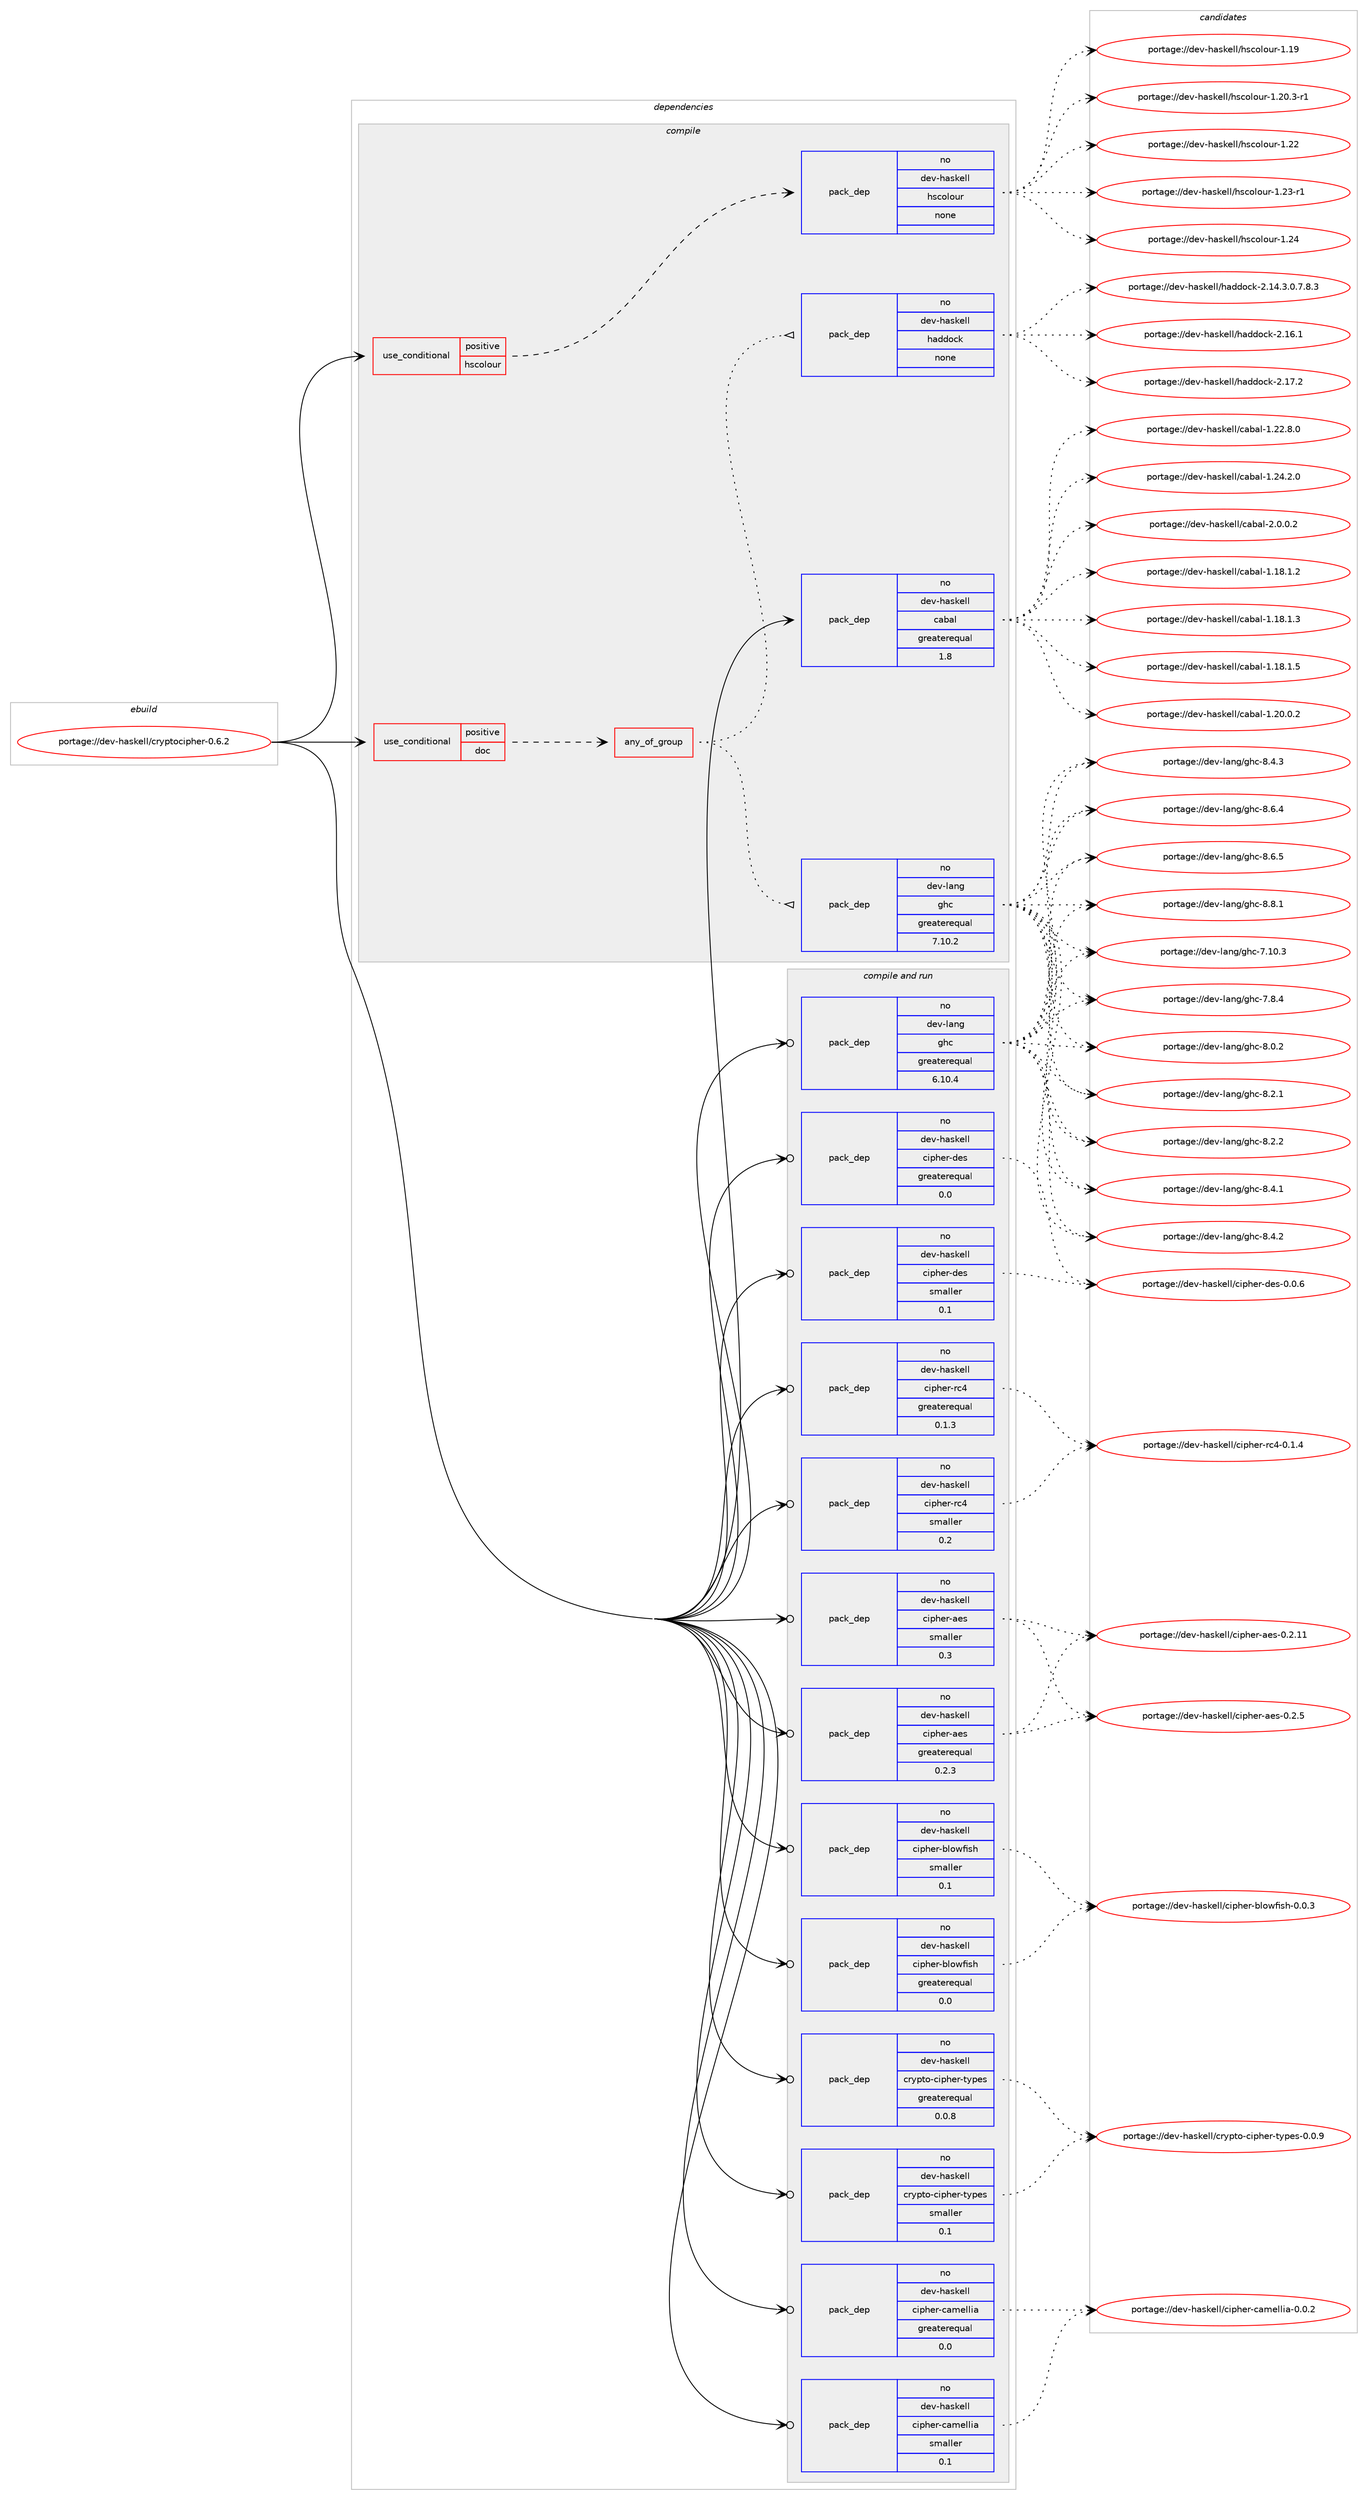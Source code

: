 digraph prolog {

# *************
# Graph options
# *************

newrank=true;
concentrate=true;
compound=true;
graph [rankdir=LR,fontname=Helvetica,fontsize=10,ranksep=1.5];#, ranksep=2.5, nodesep=0.2];
edge  [arrowhead=vee];
node  [fontname=Helvetica,fontsize=10];

# **********
# The ebuild
# **********

subgraph cluster_leftcol {
color=gray;
rank=same;
label=<<i>ebuild</i>>;
id [label="portage://dev-haskell/cryptocipher-0.6.2", color=red, width=4, href="../dev-haskell/cryptocipher-0.6.2.svg"];
}

# ****************
# The dependencies
# ****************

subgraph cluster_midcol {
color=gray;
label=<<i>dependencies</i>>;
subgraph cluster_compile {
fillcolor="#eeeeee";
style=filled;
label=<<i>compile</i>>;
subgraph cond14820 {
dependency65858 [label=<<TABLE BORDER="0" CELLBORDER="1" CELLSPACING="0" CELLPADDING="4"><TR><TD ROWSPAN="3" CELLPADDING="10">use_conditional</TD></TR><TR><TD>positive</TD></TR><TR><TD>doc</TD></TR></TABLE>>, shape=none, color=red];
subgraph any1546 {
dependency65859 [label=<<TABLE BORDER="0" CELLBORDER="1" CELLSPACING="0" CELLPADDING="4"><TR><TD CELLPADDING="10">any_of_group</TD></TR></TABLE>>, shape=none, color=red];subgraph pack49433 {
dependency65860 [label=<<TABLE BORDER="0" CELLBORDER="1" CELLSPACING="0" CELLPADDING="4" WIDTH="220"><TR><TD ROWSPAN="6" CELLPADDING="30">pack_dep</TD></TR><TR><TD WIDTH="110">no</TD></TR><TR><TD>dev-haskell</TD></TR><TR><TD>haddock</TD></TR><TR><TD>none</TD></TR><TR><TD></TD></TR></TABLE>>, shape=none, color=blue];
}
dependency65859:e -> dependency65860:w [weight=20,style="dotted",arrowhead="oinv"];
subgraph pack49434 {
dependency65861 [label=<<TABLE BORDER="0" CELLBORDER="1" CELLSPACING="0" CELLPADDING="4" WIDTH="220"><TR><TD ROWSPAN="6" CELLPADDING="30">pack_dep</TD></TR><TR><TD WIDTH="110">no</TD></TR><TR><TD>dev-lang</TD></TR><TR><TD>ghc</TD></TR><TR><TD>greaterequal</TD></TR><TR><TD>7.10.2</TD></TR></TABLE>>, shape=none, color=blue];
}
dependency65859:e -> dependency65861:w [weight=20,style="dotted",arrowhead="oinv"];
}
dependency65858:e -> dependency65859:w [weight=20,style="dashed",arrowhead="vee"];
}
id:e -> dependency65858:w [weight=20,style="solid",arrowhead="vee"];
subgraph cond14821 {
dependency65862 [label=<<TABLE BORDER="0" CELLBORDER="1" CELLSPACING="0" CELLPADDING="4"><TR><TD ROWSPAN="3" CELLPADDING="10">use_conditional</TD></TR><TR><TD>positive</TD></TR><TR><TD>hscolour</TD></TR></TABLE>>, shape=none, color=red];
subgraph pack49435 {
dependency65863 [label=<<TABLE BORDER="0" CELLBORDER="1" CELLSPACING="0" CELLPADDING="4" WIDTH="220"><TR><TD ROWSPAN="6" CELLPADDING="30">pack_dep</TD></TR><TR><TD WIDTH="110">no</TD></TR><TR><TD>dev-haskell</TD></TR><TR><TD>hscolour</TD></TR><TR><TD>none</TD></TR><TR><TD></TD></TR></TABLE>>, shape=none, color=blue];
}
dependency65862:e -> dependency65863:w [weight=20,style="dashed",arrowhead="vee"];
}
id:e -> dependency65862:w [weight=20,style="solid",arrowhead="vee"];
subgraph pack49436 {
dependency65864 [label=<<TABLE BORDER="0" CELLBORDER="1" CELLSPACING="0" CELLPADDING="4" WIDTH="220"><TR><TD ROWSPAN="6" CELLPADDING="30">pack_dep</TD></TR><TR><TD WIDTH="110">no</TD></TR><TR><TD>dev-haskell</TD></TR><TR><TD>cabal</TD></TR><TR><TD>greaterequal</TD></TR><TR><TD>1.8</TD></TR></TABLE>>, shape=none, color=blue];
}
id:e -> dependency65864:w [weight=20,style="solid",arrowhead="vee"];
}
subgraph cluster_compileandrun {
fillcolor="#eeeeee";
style=filled;
label=<<i>compile and run</i>>;
subgraph pack49437 {
dependency65865 [label=<<TABLE BORDER="0" CELLBORDER="1" CELLSPACING="0" CELLPADDING="4" WIDTH="220"><TR><TD ROWSPAN="6" CELLPADDING="30">pack_dep</TD></TR><TR><TD WIDTH="110">no</TD></TR><TR><TD>dev-haskell</TD></TR><TR><TD>cipher-aes</TD></TR><TR><TD>greaterequal</TD></TR><TR><TD>0.2.3</TD></TR></TABLE>>, shape=none, color=blue];
}
id:e -> dependency65865:w [weight=20,style="solid",arrowhead="odotvee"];
subgraph pack49438 {
dependency65866 [label=<<TABLE BORDER="0" CELLBORDER="1" CELLSPACING="0" CELLPADDING="4" WIDTH="220"><TR><TD ROWSPAN="6" CELLPADDING="30">pack_dep</TD></TR><TR><TD WIDTH="110">no</TD></TR><TR><TD>dev-haskell</TD></TR><TR><TD>cipher-aes</TD></TR><TR><TD>smaller</TD></TR><TR><TD>0.3</TD></TR></TABLE>>, shape=none, color=blue];
}
id:e -> dependency65866:w [weight=20,style="solid",arrowhead="odotvee"];
subgraph pack49439 {
dependency65867 [label=<<TABLE BORDER="0" CELLBORDER="1" CELLSPACING="0" CELLPADDING="4" WIDTH="220"><TR><TD ROWSPAN="6" CELLPADDING="30">pack_dep</TD></TR><TR><TD WIDTH="110">no</TD></TR><TR><TD>dev-haskell</TD></TR><TR><TD>cipher-blowfish</TD></TR><TR><TD>greaterequal</TD></TR><TR><TD>0.0</TD></TR></TABLE>>, shape=none, color=blue];
}
id:e -> dependency65867:w [weight=20,style="solid",arrowhead="odotvee"];
subgraph pack49440 {
dependency65868 [label=<<TABLE BORDER="0" CELLBORDER="1" CELLSPACING="0" CELLPADDING="4" WIDTH="220"><TR><TD ROWSPAN="6" CELLPADDING="30">pack_dep</TD></TR><TR><TD WIDTH="110">no</TD></TR><TR><TD>dev-haskell</TD></TR><TR><TD>cipher-blowfish</TD></TR><TR><TD>smaller</TD></TR><TR><TD>0.1</TD></TR></TABLE>>, shape=none, color=blue];
}
id:e -> dependency65868:w [weight=20,style="solid",arrowhead="odotvee"];
subgraph pack49441 {
dependency65869 [label=<<TABLE BORDER="0" CELLBORDER="1" CELLSPACING="0" CELLPADDING="4" WIDTH="220"><TR><TD ROWSPAN="6" CELLPADDING="30">pack_dep</TD></TR><TR><TD WIDTH="110">no</TD></TR><TR><TD>dev-haskell</TD></TR><TR><TD>cipher-camellia</TD></TR><TR><TD>greaterequal</TD></TR><TR><TD>0.0</TD></TR></TABLE>>, shape=none, color=blue];
}
id:e -> dependency65869:w [weight=20,style="solid",arrowhead="odotvee"];
subgraph pack49442 {
dependency65870 [label=<<TABLE BORDER="0" CELLBORDER="1" CELLSPACING="0" CELLPADDING="4" WIDTH="220"><TR><TD ROWSPAN="6" CELLPADDING="30">pack_dep</TD></TR><TR><TD WIDTH="110">no</TD></TR><TR><TD>dev-haskell</TD></TR><TR><TD>cipher-camellia</TD></TR><TR><TD>smaller</TD></TR><TR><TD>0.1</TD></TR></TABLE>>, shape=none, color=blue];
}
id:e -> dependency65870:w [weight=20,style="solid",arrowhead="odotvee"];
subgraph pack49443 {
dependency65871 [label=<<TABLE BORDER="0" CELLBORDER="1" CELLSPACING="0" CELLPADDING="4" WIDTH="220"><TR><TD ROWSPAN="6" CELLPADDING="30">pack_dep</TD></TR><TR><TD WIDTH="110">no</TD></TR><TR><TD>dev-haskell</TD></TR><TR><TD>cipher-des</TD></TR><TR><TD>greaterequal</TD></TR><TR><TD>0.0</TD></TR></TABLE>>, shape=none, color=blue];
}
id:e -> dependency65871:w [weight=20,style="solid",arrowhead="odotvee"];
subgraph pack49444 {
dependency65872 [label=<<TABLE BORDER="0" CELLBORDER="1" CELLSPACING="0" CELLPADDING="4" WIDTH="220"><TR><TD ROWSPAN="6" CELLPADDING="30">pack_dep</TD></TR><TR><TD WIDTH="110">no</TD></TR><TR><TD>dev-haskell</TD></TR><TR><TD>cipher-des</TD></TR><TR><TD>smaller</TD></TR><TR><TD>0.1</TD></TR></TABLE>>, shape=none, color=blue];
}
id:e -> dependency65872:w [weight=20,style="solid",arrowhead="odotvee"];
subgraph pack49445 {
dependency65873 [label=<<TABLE BORDER="0" CELLBORDER="1" CELLSPACING="0" CELLPADDING="4" WIDTH="220"><TR><TD ROWSPAN="6" CELLPADDING="30">pack_dep</TD></TR><TR><TD WIDTH="110">no</TD></TR><TR><TD>dev-haskell</TD></TR><TR><TD>cipher-rc4</TD></TR><TR><TD>greaterequal</TD></TR><TR><TD>0.1.3</TD></TR></TABLE>>, shape=none, color=blue];
}
id:e -> dependency65873:w [weight=20,style="solid",arrowhead="odotvee"];
subgraph pack49446 {
dependency65874 [label=<<TABLE BORDER="0" CELLBORDER="1" CELLSPACING="0" CELLPADDING="4" WIDTH="220"><TR><TD ROWSPAN="6" CELLPADDING="30">pack_dep</TD></TR><TR><TD WIDTH="110">no</TD></TR><TR><TD>dev-haskell</TD></TR><TR><TD>cipher-rc4</TD></TR><TR><TD>smaller</TD></TR><TR><TD>0.2</TD></TR></TABLE>>, shape=none, color=blue];
}
id:e -> dependency65874:w [weight=20,style="solid",arrowhead="odotvee"];
subgraph pack49447 {
dependency65875 [label=<<TABLE BORDER="0" CELLBORDER="1" CELLSPACING="0" CELLPADDING="4" WIDTH="220"><TR><TD ROWSPAN="6" CELLPADDING="30">pack_dep</TD></TR><TR><TD WIDTH="110">no</TD></TR><TR><TD>dev-haskell</TD></TR><TR><TD>crypto-cipher-types</TD></TR><TR><TD>greaterequal</TD></TR><TR><TD>0.0.8</TD></TR></TABLE>>, shape=none, color=blue];
}
id:e -> dependency65875:w [weight=20,style="solid",arrowhead="odotvee"];
subgraph pack49448 {
dependency65876 [label=<<TABLE BORDER="0" CELLBORDER="1" CELLSPACING="0" CELLPADDING="4" WIDTH="220"><TR><TD ROWSPAN="6" CELLPADDING="30">pack_dep</TD></TR><TR><TD WIDTH="110">no</TD></TR><TR><TD>dev-haskell</TD></TR><TR><TD>crypto-cipher-types</TD></TR><TR><TD>smaller</TD></TR><TR><TD>0.1</TD></TR></TABLE>>, shape=none, color=blue];
}
id:e -> dependency65876:w [weight=20,style="solid",arrowhead="odotvee"];
subgraph pack49449 {
dependency65877 [label=<<TABLE BORDER="0" CELLBORDER="1" CELLSPACING="0" CELLPADDING="4" WIDTH="220"><TR><TD ROWSPAN="6" CELLPADDING="30">pack_dep</TD></TR><TR><TD WIDTH="110">no</TD></TR><TR><TD>dev-lang</TD></TR><TR><TD>ghc</TD></TR><TR><TD>greaterequal</TD></TR><TR><TD>6.10.4</TD></TR></TABLE>>, shape=none, color=blue];
}
id:e -> dependency65877:w [weight=20,style="solid",arrowhead="odotvee"];
}
subgraph cluster_run {
fillcolor="#eeeeee";
style=filled;
label=<<i>run</i>>;
}
}

# **************
# The candidates
# **************

subgraph cluster_choices {
rank=same;
color=gray;
label=<<i>candidates</i>>;

subgraph choice49433 {
color=black;
nodesep=1;
choiceportage1001011184510497115107101108108471049710010011199107455046495246514648465546564651 [label="portage://dev-haskell/haddock-2.14.3.0.7.8.3", color=red, width=4,href="../dev-haskell/haddock-2.14.3.0.7.8.3.svg"];
choiceportage100101118451049711510710110810847104971001001119910745504649544649 [label="portage://dev-haskell/haddock-2.16.1", color=red, width=4,href="../dev-haskell/haddock-2.16.1.svg"];
choiceportage100101118451049711510710110810847104971001001119910745504649554650 [label="portage://dev-haskell/haddock-2.17.2", color=red, width=4,href="../dev-haskell/haddock-2.17.2.svg"];
dependency65860:e -> choiceportage1001011184510497115107101108108471049710010011199107455046495246514648465546564651:w [style=dotted,weight="100"];
dependency65860:e -> choiceportage100101118451049711510710110810847104971001001119910745504649544649:w [style=dotted,weight="100"];
dependency65860:e -> choiceportage100101118451049711510710110810847104971001001119910745504649554650:w [style=dotted,weight="100"];
}
subgraph choice49434 {
color=black;
nodesep=1;
choiceportage1001011184510897110103471031049945554649484651 [label="portage://dev-lang/ghc-7.10.3", color=red, width=4,href="../dev-lang/ghc-7.10.3.svg"];
choiceportage10010111845108971101034710310499455546564652 [label="portage://dev-lang/ghc-7.8.4", color=red, width=4,href="../dev-lang/ghc-7.8.4.svg"];
choiceportage10010111845108971101034710310499455646484650 [label="portage://dev-lang/ghc-8.0.2", color=red, width=4,href="../dev-lang/ghc-8.0.2.svg"];
choiceportage10010111845108971101034710310499455646504649 [label="portage://dev-lang/ghc-8.2.1", color=red, width=4,href="../dev-lang/ghc-8.2.1.svg"];
choiceportage10010111845108971101034710310499455646504650 [label="portage://dev-lang/ghc-8.2.2", color=red, width=4,href="../dev-lang/ghc-8.2.2.svg"];
choiceportage10010111845108971101034710310499455646524649 [label="portage://dev-lang/ghc-8.4.1", color=red, width=4,href="../dev-lang/ghc-8.4.1.svg"];
choiceportage10010111845108971101034710310499455646524650 [label="portage://dev-lang/ghc-8.4.2", color=red, width=4,href="../dev-lang/ghc-8.4.2.svg"];
choiceportage10010111845108971101034710310499455646524651 [label="portage://dev-lang/ghc-8.4.3", color=red, width=4,href="../dev-lang/ghc-8.4.3.svg"];
choiceportage10010111845108971101034710310499455646544652 [label="portage://dev-lang/ghc-8.6.4", color=red, width=4,href="../dev-lang/ghc-8.6.4.svg"];
choiceportage10010111845108971101034710310499455646544653 [label="portage://dev-lang/ghc-8.6.5", color=red, width=4,href="../dev-lang/ghc-8.6.5.svg"];
choiceportage10010111845108971101034710310499455646564649 [label="portage://dev-lang/ghc-8.8.1", color=red, width=4,href="../dev-lang/ghc-8.8.1.svg"];
dependency65861:e -> choiceportage1001011184510897110103471031049945554649484651:w [style=dotted,weight="100"];
dependency65861:e -> choiceportage10010111845108971101034710310499455546564652:w [style=dotted,weight="100"];
dependency65861:e -> choiceportage10010111845108971101034710310499455646484650:w [style=dotted,weight="100"];
dependency65861:e -> choiceportage10010111845108971101034710310499455646504649:w [style=dotted,weight="100"];
dependency65861:e -> choiceportage10010111845108971101034710310499455646504650:w [style=dotted,weight="100"];
dependency65861:e -> choiceportage10010111845108971101034710310499455646524649:w [style=dotted,weight="100"];
dependency65861:e -> choiceportage10010111845108971101034710310499455646524650:w [style=dotted,weight="100"];
dependency65861:e -> choiceportage10010111845108971101034710310499455646524651:w [style=dotted,weight="100"];
dependency65861:e -> choiceportage10010111845108971101034710310499455646544652:w [style=dotted,weight="100"];
dependency65861:e -> choiceportage10010111845108971101034710310499455646544653:w [style=dotted,weight="100"];
dependency65861:e -> choiceportage10010111845108971101034710310499455646564649:w [style=dotted,weight="100"];
}
subgraph choice49435 {
color=black;
nodesep=1;
choiceportage100101118451049711510710110810847104115991111081111171144549464957 [label="portage://dev-haskell/hscolour-1.19", color=red, width=4,href="../dev-haskell/hscolour-1.19.svg"];
choiceportage10010111845104971151071011081084710411599111108111117114454946504846514511449 [label="portage://dev-haskell/hscolour-1.20.3-r1", color=red, width=4,href="../dev-haskell/hscolour-1.20.3-r1.svg"];
choiceportage100101118451049711510710110810847104115991111081111171144549465050 [label="portage://dev-haskell/hscolour-1.22", color=red, width=4,href="../dev-haskell/hscolour-1.22.svg"];
choiceportage1001011184510497115107101108108471041159911110811111711445494650514511449 [label="portage://dev-haskell/hscolour-1.23-r1", color=red, width=4,href="../dev-haskell/hscolour-1.23-r1.svg"];
choiceportage100101118451049711510710110810847104115991111081111171144549465052 [label="portage://dev-haskell/hscolour-1.24", color=red, width=4,href="../dev-haskell/hscolour-1.24.svg"];
dependency65863:e -> choiceportage100101118451049711510710110810847104115991111081111171144549464957:w [style=dotted,weight="100"];
dependency65863:e -> choiceportage10010111845104971151071011081084710411599111108111117114454946504846514511449:w [style=dotted,weight="100"];
dependency65863:e -> choiceportage100101118451049711510710110810847104115991111081111171144549465050:w [style=dotted,weight="100"];
dependency65863:e -> choiceportage1001011184510497115107101108108471041159911110811111711445494650514511449:w [style=dotted,weight="100"];
dependency65863:e -> choiceportage100101118451049711510710110810847104115991111081111171144549465052:w [style=dotted,weight="100"];
}
subgraph choice49436 {
color=black;
nodesep=1;
choiceportage10010111845104971151071011081084799979897108454946495646494650 [label="portage://dev-haskell/cabal-1.18.1.2", color=red, width=4,href="../dev-haskell/cabal-1.18.1.2.svg"];
choiceportage10010111845104971151071011081084799979897108454946495646494651 [label="portage://dev-haskell/cabal-1.18.1.3", color=red, width=4,href="../dev-haskell/cabal-1.18.1.3.svg"];
choiceportage10010111845104971151071011081084799979897108454946495646494653 [label="portage://dev-haskell/cabal-1.18.1.5", color=red, width=4,href="../dev-haskell/cabal-1.18.1.5.svg"];
choiceportage10010111845104971151071011081084799979897108454946504846484650 [label="portage://dev-haskell/cabal-1.20.0.2", color=red, width=4,href="../dev-haskell/cabal-1.20.0.2.svg"];
choiceportage10010111845104971151071011081084799979897108454946505046564648 [label="portage://dev-haskell/cabal-1.22.8.0", color=red, width=4,href="../dev-haskell/cabal-1.22.8.0.svg"];
choiceportage10010111845104971151071011081084799979897108454946505246504648 [label="portage://dev-haskell/cabal-1.24.2.0", color=red, width=4,href="../dev-haskell/cabal-1.24.2.0.svg"];
choiceportage100101118451049711510710110810847999798971084550464846484650 [label="portage://dev-haskell/cabal-2.0.0.2", color=red, width=4,href="../dev-haskell/cabal-2.0.0.2.svg"];
dependency65864:e -> choiceportage10010111845104971151071011081084799979897108454946495646494650:w [style=dotted,weight="100"];
dependency65864:e -> choiceportage10010111845104971151071011081084799979897108454946495646494651:w [style=dotted,weight="100"];
dependency65864:e -> choiceportage10010111845104971151071011081084799979897108454946495646494653:w [style=dotted,weight="100"];
dependency65864:e -> choiceportage10010111845104971151071011081084799979897108454946504846484650:w [style=dotted,weight="100"];
dependency65864:e -> choiceportage10010111845104971151071011081084799979897108454946505046564648:w [style=dotted,weight="100"];
dependency65864:e -> choiceportage10010111845104971151071011081084799979897108454946505246504648:w [style=dotted,weight="100"];
dependency65864:e -> choiceportage100101118451049711510710110810847999798971084550464846484650:w [style=dotted,weight="100"];
}
subgraph choice49437 {
color=black;
nodesep=1;
choiceportage10010111845104971151071011081084799105112104101114459710111545484650464949 [label="portage://dev-haskell/cipher-aes-0.2.11", color=red, width=4,href="../dev-haskell/cipher-aes-0.2.11.svg"];
choiceportage100101118451049711510710110810847991051121041011144597101115454846504653 [label="portage://dev-haskell/cipher-aes-0.2.5", color=red, width=4,href="../dev-haskell/cipher-aes-0.2.5.svg"];
dependency65865:e -> choiceportage10010111845104971151071011081084799105112104101114459710111545484650464949:w [style=dotted,weight="100"];
dependency65865:e -> choiceportage100101118451049711510710110810847991051121041011144597101115454846504653:w [style=dotted,weight="100"];
}
subgraph choice49438 {
color=black;
nodesep=1;
choiceportage10010111845104971151071011081084799105112104101114459710111545484650464949 [label="portage://dev-haskell/cipher-aes-0.2.11", color=red, width=4,href="../dev-haskell/cipher-aes-0.2.11.svg"];
choiceportage100101118451049711510710110810847991051121041011144597101115454846504653 [label="portage://dev-haskell/cipher-aes-0.2.5", color=red, width=4,href="../dev-haskell/cipher-aes-0.2.5.svg"];
dependency65866:e -> choiceportage10010111845104971151071011081084799105112104101114459710111545484650464949:w [style=dotted,weight="100"];
dependency65866:e -> choiceportage100101118451049711510710110810847991051121041011144597101115454846504653:w [style=dotted,weight="100"];
}
subgraph choice49439 {
color=black;
nodesep=1;
choiceportage100101118451049711510710110810847991051121041011144598108111119102105115104454846484651 [label="portage://dev-haskell/cipher-blowfish-0.0.3", color=red, width=4,href="../dev-haskell/cipher-blowfish-0.0.3.svg"];
dependency65867:e -> choiceportage100101118451049711510710110810847991051121041011144598108111119102105115104454846484651:w [style=dotted,weight="100"];
}
subgraph choice49440 {
color=black;
nodesep=1;
choiceportage100101118451049711510710110810847991051121041011144598108111119102105115104454846484651 [label="portage://dev-haskell/cipher-blowfish-0.0.3", color=red, width=4,href="../dev-haskell/cipher-blowfish-0.0.3.svg"];
dependency65868:e -> choiceportage100101118451049711510710110810847991051121041011144598108111119102105115104454846484651:w [style=dotted,weight="100"];
}
subgraph choice49441 {
color=black;
nodesep=1;
choiceportage1001011184510497115107101108108479910511210410111445999710910110810810597454846484650 [label="portage://dev-haskell/cipher-camellia-0.0.2", color=red, width=4,href="../dev-haskell/cipher-camellia-0.0.2.svg"];
dependency65869:e -> choiceportage1001011184510497115107101108108479910511210410111445999710910110810810597454846484650:w [style=dotted,weight="100"];
}
subgraph choice49442 {
color=black;
nodesep=1;
choiceportage1001011184510497115107101108108479910511210410111445999710910110810810597454846484650 [label="portage://dev-haskell/cipher-camellia-0.0.2", color=red, width=4,href="../dev-haskell/cipher-camellia-0.0.2.svg"];
dependency65870:e -> choiceportage1001011184510497115107101108108479910511210410111445999710910110810810597454846484650:w [style=dotted,weight="100"];
}
subgraph choice49443 {
color=black;
nodesep=1;
choiceportage1001011184510497115107101108108479910511210410111445100101115454846484654 [label="portage://dev-haskell/cipher-des-0.0.6", color=red, width=4,href="../dev-haskell/cipher-des-0.0.6.svg"];
dependency65871:e -> choiceportage1001011184510497115107101108108479910511210410111445100101115454846484654:w [style=dotted,weight="100"];
}
subgraph choice49444 {
color=black;
nodesep=1;
choiceportage1001011184510497115107101108108479910511210410111445100101115454846484654 [label="portage://dev-haskell/cipher-des-0.0.6", color=red, width=4,href="../dev-haskell/cipher-des-0.0.6.svg"];
dependency65872:e -> choiceportage1001011184510497115107101108108479910511210410111445100101115454846484654:w [style=dotted,weight="100"];
}
subgraph choice49445 {
color=black;
nodesep=1;
choiceportage10010111845104971151071011081084799105112104101114451149952454846494652 [label="portage://dev-haskell/cipher-rc4-0.1.4", color=red, width=4,href="../dev-haskell/cipher-rc4-0.1.4.svg"];
dependency65873:e -> choiceportage10010111845104971151071011081084799105112104101114451149952454846494652:w [style=dotted,weight="100"];
}
subgraph choice49446 {
color=black;
nodesep=1;
choiceportage10010111845104971151071011081084799105112104101114451149952454846494652 [label="portage://dev-haskell/cipher-rc4-0.1.4", color=red, width=4,href="../dev-haskell/cipher-rc4-0.1.4.svg"];
dependency65874:e -> choiceportage10010111845104971151071011081084799105112104101114451149952454846494652:w [style=dotted,weight="100"];
}
subgraph choice49447 {
color=black;
nodesep=1;
choiceportage10010111845104971151071011081084799114121112116111459910511210410111445116121112101115454846484657 [label="portage://dev-haskell/crypto-cipher-types-0.0.9", color=red, width=4,href="../dev-haskell/crypto-cipher-types-0.0.9.svg"];
dependency65875:e -> choiceportage10010111845104971151071011081084799114121112116111459910511210410111445116121112101115454846484657:w [style=dotted,weight="100"];
}
subgraph choice49448 {
color=black;
nodesep=1;
choiceportage10010111845104971151071011081084799114121112116111459910511210410111445116121112101115454846484657 [label="portage://dev-haskell/crypto-cipher-types-0.0.9", color=red, width=4,href="../dev-haskell/crypto-cipher-types-0.0.9.svg"];
dependency65876:e -> choiceportage10010111845104971151071011081084799114121112116111459910511210410111445116121112101115454846484657:w [style=dotted,weight="100"];
}
subgraph choice49449 {
color=black;
nodesep=1;
choiceportage1001011184510897110103471031049945554649484651 [label="portage://dev-lang/ghc-7.10.3", color=red, width=4,href="../dev-lang/ghc-7.10.3.svg"];
choiceportage10010111845108971101034710310499455546564652 [label="portage://dev-lang/ghc-7.8.4", color=red, width=4,href="../dev-lang/ghc-7.8.4.svg"];
choiceportage10010111845108971101034710310499455646484650 [label="portage://dev-lang/ghc-8.0.2", color=red, width=4,href="../dev-lang/ghc-8.0.2.svg"];
choiceportage10010111845108971101034710310499455646504649 [label="portage://dev-lang/ghc-8.2.1", color=red, width=4,href="../dev-lang/ghc-8.2.1.svg"];
choiceportage10010111845108971101034710310499455646504650 [label="portage://dev-lang/ghc-8.2.2", color=red, width=4,href="../dev-lang/ghc-8.2.2.svg"];
choiceportage10010111845108971101034710310499455646524649 [label="portage://dev-lang/ghc-8.4.1", color=red, width=4,href="../dev-lang/ghc-8.4.1.svg"];
choiceportage10010111845108971101034710310499455646524650 [label="portage://dev-lang/ghc-8.4.2", color=red, width=4,href="../dev-lang/ghc-8.4.2.svg"];
choiceportage10010111845108971101034710310499455646524651 [label="portage://dev-lang/ghc-8.4.3", color=red, width=4,href="../dev-lang/ghc-8.4.3.svg"];
choiceportage10010111845108971101034710310499455646544652 [label="portage://dev-lang/ghc-8.6.4", color=red, width=4,href="../dev-lang/ghc-8.6.4.svg"];
choiceportage10010111845108971101034710310499455646544653 [label="portage://dev-lang/ghc-8.6.5", color=red, width=4,href="../dev-lang/ghc-8.6.5.svg"];
choiceportage10010111845108971101034710310499455646564649 [label="portage://dev-lang/ghc-8.8.1", color=red, width=4,href="../dev-lang/ghc-8.8.1.svg"];
dependency65877:e -> choiceportage1001011184510897110103471031049945554649484651:w [style=dotted,weight="100"];
dependency65877:e -> choiceportage10010111845108971101034710310499455546564652:w [style=dotted,weight="100"];
dependency65877:e -> choiceportage10010111845108971101034710310499455646484650:w [style=dotted,weight="100"];
dependency65877:e -> choiceportage10010111845108971101034710310499455646504649:w [style=dotted,weight="100"];
dependency65877:e -> choiceportage10010111845108971101034710310499455646504650:w [style=dotted,weight="100"];
dependency65877:e -> choiceportage10010111845108971101034710310499455646524649:w [style=dotted,weight="100"];
dependency65877:e -> choiceportage10010111845108971101034710310499455646524650:w [style=dotted,weight="100"];
dependency65877:e -> choiceportage10010111845108971101034710310499455646524651:w [style=dotted,weight="100"];
dependency65877:e -> choiceportage10010111845108971101034710310499455646544652:w [style=dotted,weight="100"];
dependency65877:e -> choiceportage10010111845108971101034710310499455646544653:w [style=dotted,weight="100"];
dependency65877:e -> choiceportage10010111845108971101034710310499455646564649:w [style=dotted,weight="100"];
}
}

}
